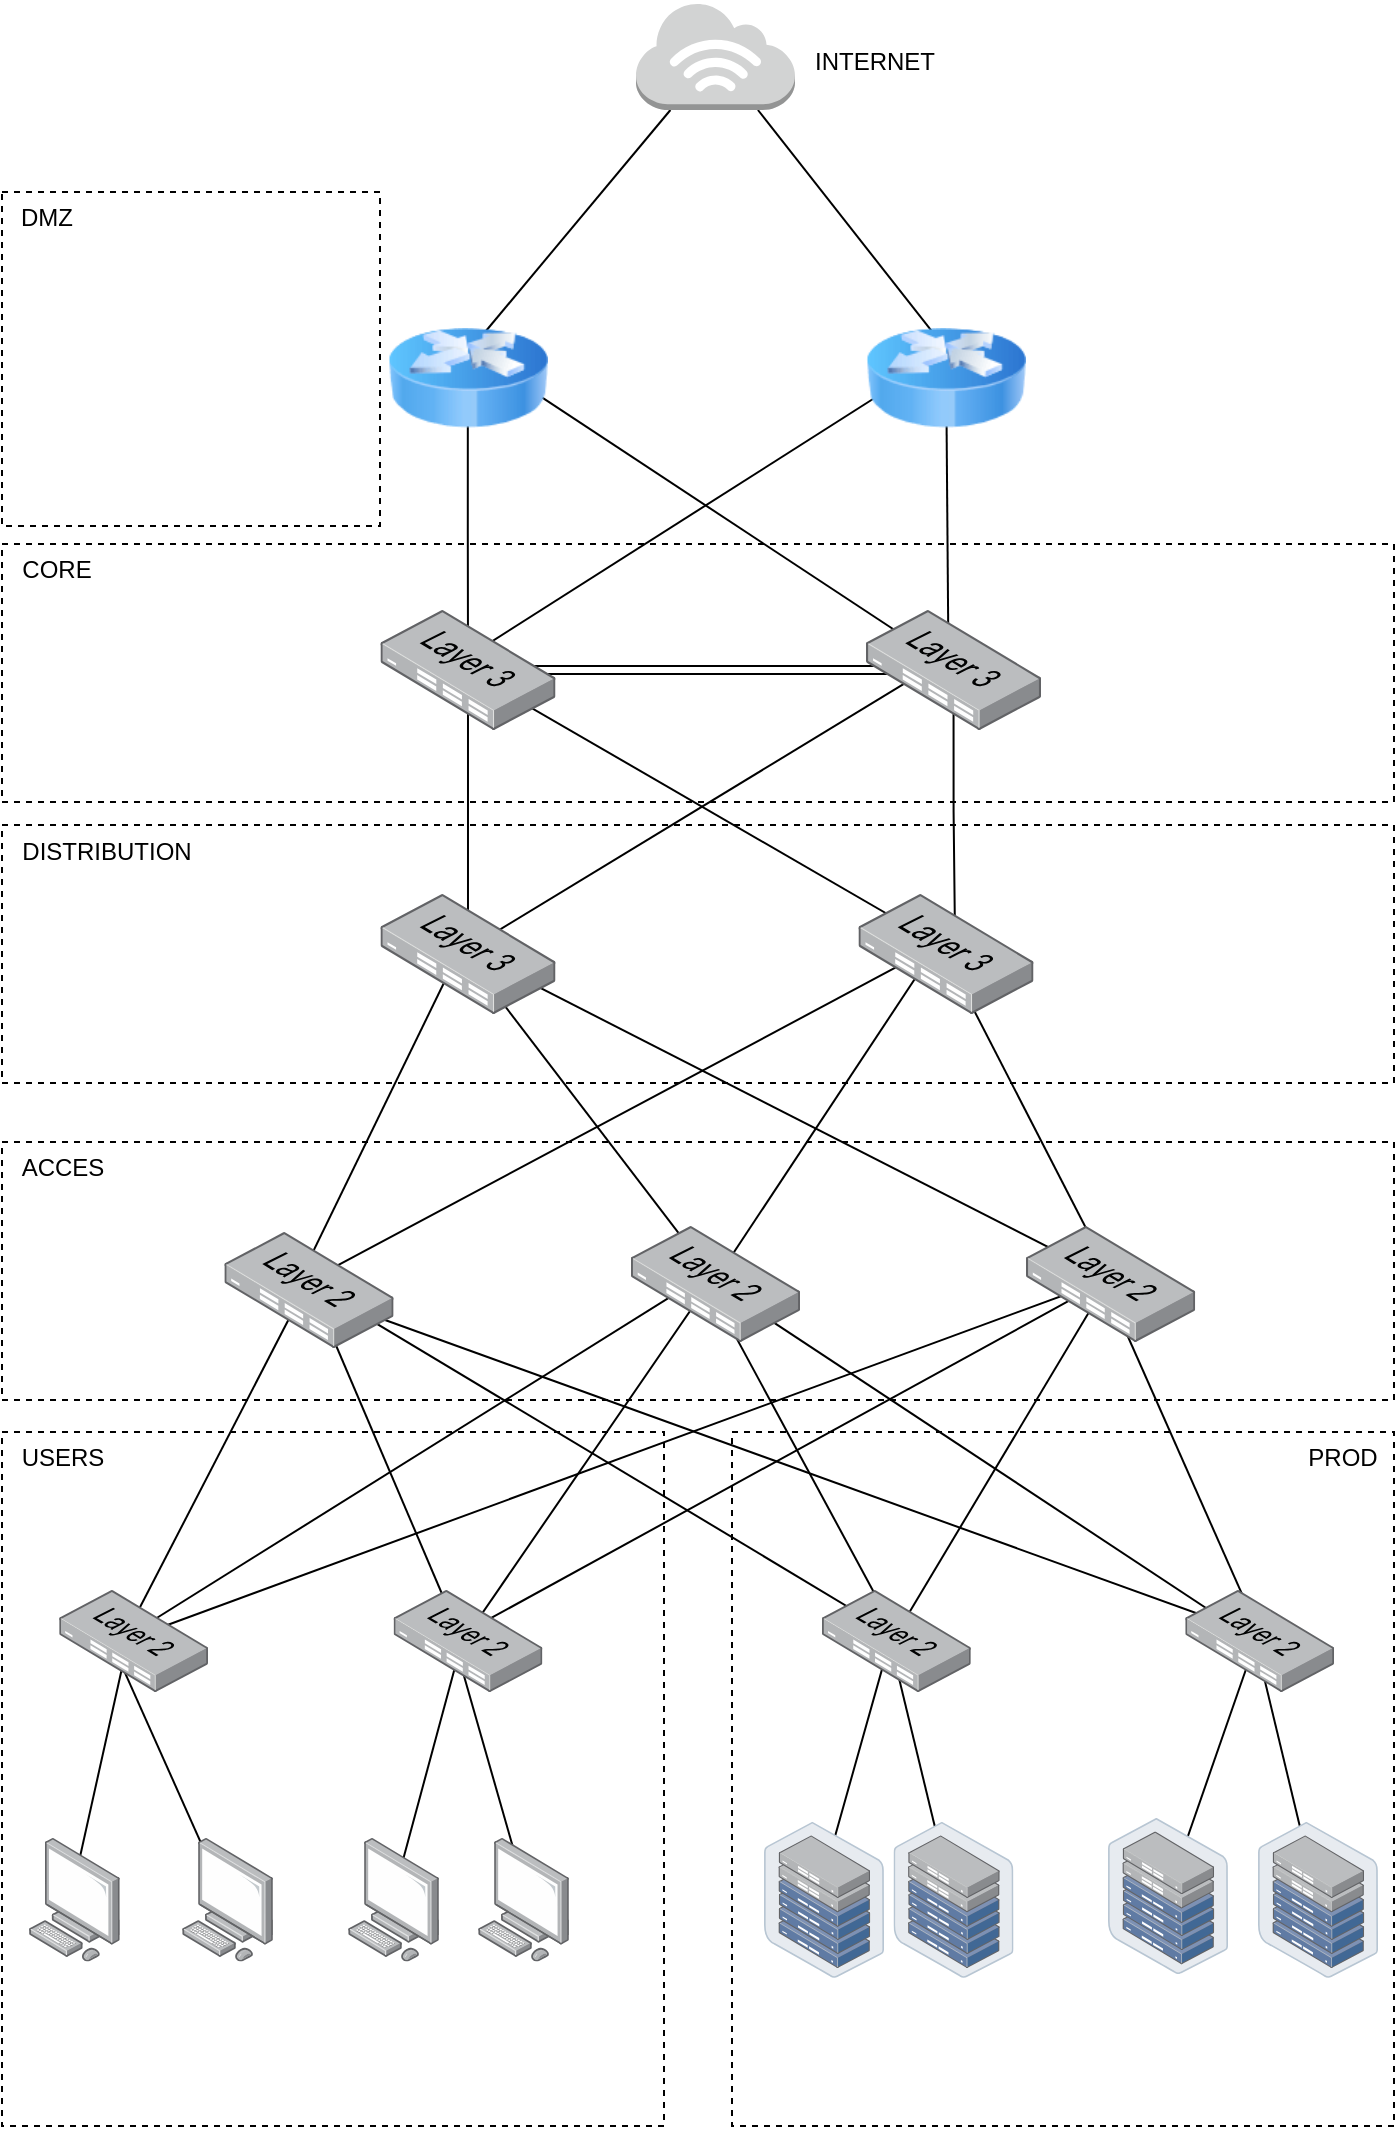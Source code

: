 <mxfile version="21.2.4" type="github">
  <diagram name="Page-1" id="XqlgBzMHJyIaJ3oK8l7b">
    <mxGraphModel dx="1202" dy="578" grid="0" gridSize="10" guides="1" tooltips="1" connect="1" arrows="1" fold="1" page="1" pageScale="1" pageWidth="827" pageHeight="1169" math="0" shadow="0">
      <root>
        <mxCell id="0" />
        <mxCell id="1" parent="0" />
        <mxCell id="MdNJa8EuM-xsTkbrgb_p-1" value="" style="rounded=0;orthogonalLoop=1;jettySize=auto;html=1;endArrow=none;endFill=0;entryX=0.47;entryY=0.431;entryDx=0;entryDy=0;entryPerimeter=0;exitX=0.433;exitY=0.527;exitDx=0;exitDy=0;exitPerimeter=0;" edge="1" parent="1" source="Up9sGDlBvwnV9ssLS-Lt-53" target="Up9sGDlBvwnV9ssLS-Lt-46">
          <mxGeometry relative="1" as="geometry" />
        </mxCell>
        <mxCell id="MdNJa8EuM-xsTkbrgb_p-2" value="" style="rounded=0;orthogonalLoop=1;jettySize=auto;html=1;endArrow=none;endFill=0;entryX=0.457;entryY=0.5;entryDx=0;entryDy=0;entryPerimeter=0;exitX=0.5;exitY=0.527;exitDx=0;exitDy=0;exitPerimeter=0;" edge="1" parent="1" source="Up9sGDlBvwnV9ssLS-Lt-54" target="Up9sGDlBvwnV9ssLS-Lt-46">
          <mxGeometry relative="1" as="geometry" />
        </mxCell>
        <mxCell id="MdNJa8EuM-xsTkbrgb_p-3" value="" style="rounded=0;orthogonalLoop=1;jettySize=auto;html=1;endArrow=none;endFill=0;entryX=0.5;entryY=0.392;entryDx=0;entryDy=0;entryPerimeter=0;exitX=0.533;exitY=0.41;exitDx=0;exitDy=0;exitPerimeter=0;" edge="1" parent="1" source="Up9sGDlBvwnV9ssLS-Lt-55" target="Up9sGDlBvwnV9ssLS-Lt-47">
          <mxGeometry relative="1" as="geometry" />
        </mxCell>
        <mxCell id="MdNJa8EuM-xsTkbrgb_p-4" value="" style="rounded=0;orthogonalLoop=1;jettySize=auto;html=1;endArrow=none;endFill=0;exitX=0.5;exitY=0.514;exitDx=0;exitDy=0;exitPerimeter=0;" edge="1" parent="1" source="Up9sGDlBvwnV9ssLS-Lt-56">
          <mxGeometry relative="1" as="geometry">
            <mxPoint x="684" y="883" as="targetPoint" />
          </mxGeometry>
        </mxCell>
        <mxCell id="zdTx3KKduZTCeoLZb30S-14" style="rounded=0;orthogonalLoop=1;jettySize=auto;html=1;endArrow=none;endFill=0;exitX=0.462;exitY=0.451;exitDx=0;exitDy=0;exitPerimeter=0;entryX=0.467;entryY=0.397;entryDx=0;entryDy=0;entryPerimeter=0;" parent="1" source="Up9sGDlBvwnV9ssLS-Lt-44" target="Up9sGDlBvwnV9ssLS-Lt-10" edge="1">
          <mxGeometry relative="1" as="geometry" />
        </mxCell>
        <mxCell id="zdTx3KKduZTCeoLZb30S-15" style="rounded=0;orthogonalLoop=1;jettySize=auto;html=1;endArrow=none;endFill=0;entryX=0.5;entryY=0.448;entryDx=0;entryDy=0;entryPerimeter=0;exitX=0.435;exitY=0.5;exitDx=0;exitDy=0;exitPerimeter=0;" parent="1" source="Up9sGDlBvwnV9ssLS-Lt-44" target="Up9sGDlBvwnV9ssLS-Lt-9" edge="1">
          <mxGeometry relative="1" as="geometry" />
        </mxCell>
        <mxCell id="zdTx3KKduZTCeoLZb30S-12" style="rounded=0;orthogonalLoop=1;jettySize=auto;html=1;endArrow=none;endFill=0;exitX=0.5;exitY=0.431;exitDx=0;exitDy=0;exitPerimeter=0;entryX=0.5;entryY=0.414;entryDx=0;entryDy=0;entryPerimeter=0;" parent="1" source="Up9sGDlBvwnV9ssLS-Lt-45" target="Up9sGDlBvwnV9ssLS-Lt-10" edge="1">
          <mxGeometry relative="1" as="geometry" />
        </mxCell>
        <mxCell id="zdTx3KKduZTCeoLZb30S-13" style="rounded=0;orthogonalLoop=1;jettySize=auto;html=1;endArrow=none;endFill=0;exitX=0.46;exitY=0.431;exitDx=0;exitDy=0;exitPerimeter=0;entryX=0.5;entryY=0.448;entryDx=0;entryDy=0;entryPerimeter=0;" parent="1" source="Up9sGDlBvwnV9ssLS-Lt-45" target="Up9sGDlBvwnV9ssLS-Lt-9" edge="1">
          <mxGeometry relative="1" as="geometry" />
        </mxCell>
        <mxCell id="zdTx3KKduZTCeoLZb30S-11" style="rounded=0;orthogonalLoop=1;jettySize=auto;html=1;endArrow=none;endFill=0;entryX=0.459;entryY=0.5;entryDx=0;entryDy=0;entryPerimeter=0;exitX=0.5;exitY=0.451;exitDx=0;exitDy=0;exitPerimeter=0;" parent="1" source="Up9sGDlBvwnV9ssLS-Lt-47" target="Up9sGDlBvwnV9ssLS-Lt-8" edge="1">
          <mxGeometry relative="1" as="geometry" />
        </mxCell>
        <mxCell id="zdTx3KKduZTCeoLZb30S-10" style="rounded=0;orthogonalLoop=1;jettySize=auto;html=1;endArrow=none;endFill=0;entryX=0.5;entryY=0.5;entryDx=0;entryDy=0;entryPerimeter=0;exitX=0.475;exitY=0.5;exitDx=0;exitDy=0;exitPerimeter=0;" parent="1" source="Up9sGDlBvwnV9ssLS-Lt-47" target="Up9sGDlBvwnV9ssLS-Lt-10" edge="1">
          <mxGeometry relative="1" as="geometry" />
        </mxCell>
        <mxCell id="zdTx3KKduZTCeoLZb30S-8" style="rounded=0;orthogonalLoop=1;jettySize=auto;html=1;endArrow=none;endFill=0;entryX=0.432;entryY=0.448;entryDx=0;entryDy=0;entryPerimeter=0;exitX=0.5;exitY=0.431;exitDx=0;exitDy=0;exitPerimeter=0;" parent="1" source="Up9sGDlBvwnV9ssLS-Lt-46" target="Up9sGDlBvwnV9ssLS-Lt-10" edge="1">
          <mxGeometry relative="1" as="geometry" />
        </mxCell>
        <mxCell id="zdTx3KKduZTCeoLZb30S-9" style="rounded=0;orthogonalLoop=1;jettySize=auto;html=1;endArrow=none;endFill=0;entryX=0.471;entryY=0.414;entryDx=0;entryDy=0;entryPerimeter=0;exitX=0.5;exitY=0.451;exitDx=0;exitDy=0;exitPerimeter=0;" parent="1" source="Up9sGDlBvwnV9ssLS-Lt-46" target="Up9sGDlBvwnV9ssLS-Lt-8" edge="1">
          <mxGeometry relative="1" as="geometry" />
        </mxCell>
        <mxCell id="zdTx3KKduZTCeoLZb30S-7" style="rounded=0;orthogonalLoop=1;jettySize=auto;html=1;endArrow=none;endFill=0;entryX=0.449;entryY=0.448;entryDx=0;entryDy=0;entryPerimeter=0;exitX=0.5;exitY=0.431;exitDx=0;exitDy=0;exitPerimeter=0;" parent="1" source="Up9sGDlBvwnV9ssLS-Lt-47" target="Up9sGDlBvwnV9ssLS-Lt-9" edge="1">
          <mxGeometry relative="1" as="geometry" />
        </mxCell>
        <mxCell id="zdTx3KKduZTCeoLZb30S-6" style="rounded=0;orthogonalLoop=1;jettySize=auto;html=1;endArrow=none;endFill=0;entryX=0.5;entryY=0.431;entryDx=0;entryDy=0;entryPerimeter=0;exitX=0.5;exitY=0.431;exitDx=0;exitDy=0;exitPerimeter=0;" parent="1" source="Up9sGDlBvwnV9ssLS-Lt-46" target="Up9sGDlBvwnV9ssLS-Lt-9" edge="1">
          <mxGeometry relative="1" as="geometry" />
        </mxCell>
        <mxCell id="Up9sGDlBvwnV9ssLS-Lt-58" style="rounded=0;orthogonalLoop=1;jettySize=auto;html=1;endArrow=none;endFill=0;entryX=0.5;entryY=0.431;entryDx=0;entryDy=0;entryPerimeter=0;exitX=0.446;exitY=0.451;exitDx=0;exitDy=0;exitPerimeter=0;" parent="1" source="Up9sGDlBvwnV9ssLS-Lt-45" target="Up9sGDlBvwnV9ssLS-Lt-8" edge="1">
          <mxGeometry relative="1" as="geometry" />
        </mxCell>
        <mxCell id="Up9sGDlBvwnV9ssLS-Lt-35" style="rounded=0;orthogonalLoop=1;jettySize=auto;html=1;endArrow=none;endFill=0;entryX=0.477;entryY=0.45;entryDx=0;entryDy=0;entryPerimeter=0;exitX=0.5;exitY=0.431;exitDx=0;exitDy=0;exitPerimeter=0;" parent="1" source="Up9sGDlBvwnV9ssLS-Lt-9" target="Up9sGDlBvwnV9ssLS-Lt-7" edge="1">
          <mxGeometry relative="1" as="geometry" />
        </mxCell>
        <mxCell id="Up9sGDlBvwnV9ssLS-Lt-36" style="rounded=0;orthogonalLoop=1;jettySize=auto;html=1;endArrow=none;endFill=0;entryX=0.466;entryY=0.45;entryDx=0;entryDy=0;entryPerimeter=0;exitX=0.466;exitY=0.431;exitDx=0;exitDy=0;exitPerimeter=0;" parent="1" source="Up9sGDlBvwnV9ssLS-Lt-9" target="Up9sGDlBvwnV9ssLS-Lt-5" edge="1">
          <mxGeometry relative="1" as="geometry" />
        </mxCell>
        <mxCell id="Up9sGDlBvwnV9ssLS-Lt-34" style="rounded=0;orthogonalLoop=1;jettySize=auto;html=1;endArrow=none;endFill=0;exitX=0.467;exitY=0.414;exitDx=0;exitDy=0;exitPerimeter=0;entryX=0.466;entryY=0.467;entryDx=0;entryDy=0;entryPerimeter=0;" parent="1" source="Up9sGDlBvwnV9ssLS-Lt-10" target="Up9sGDlBvwnV9ssLS-Lt-5" edge="1">
          <mxGeometry relative="1" as="geometry" />
        </mxCell>
        <mxCell id="Up9sGDlBvwnV9ssLS-Lt-33" style="rounded=0;orthogonalLoop=1;jettySize=auto;html=1;endArrow=none;endFill=0;entryX=0.443;entryY=0.433;entryDx=0;entryDy=0;entryPerimeter=0;exitX=0.485;exitY=0.431;exitDx=0;exitDy=0;exitPerimeter=0;" parent="1" source="Up9sGDlBvwnV9ssLS-Lt-8" target="Up9sGDlBvwnV9ssLS-Lt-7" edge="1">
          <mxGeometry relative="1" as="geometry" />
        </mxCell>
        <mxCell id="Up9sGDlBvwnV9ssLS-Lt-30" style="rounded=0;orthogonalLoop=1;jettySize=auto;html=1;endArrow=none;endFill=0;exitX=0.425;exitY=0.466;exitDx=0;exitDy=0;exitPerimeter=0;entryX=0.454;entryY=0.467;entryDx=0;entryDy=0;entryPerimeter=0;" parent="1" source="Up9sGDlBvwnV9ssLS-Lt-8" target="Up9sGDlBvwnV9ssLS-Lt-5" edge="1">
          <mxGeometry relative="1" as="geometry" />
        </mxCell>
        <mxCell id="Up9sGDlBvwnV9ssLS-Lt-32" style="rounded=0;orthogonalLoop=1;jettySize=auto;html=1;entryX=0.454;entryY=0.417;entryDx=0;entryDy=0;entryPerimeter=0;endArrow=none;endFill=0;exitX=0.5;exitY=0.466;exitDx=0;exitDy=0;exitPerimeter=0;" parent="1" source="Up9sGDlBvwnV9ssLS-Lt-10" target="Up9sGDlBvwnV9ssLS-Lt-7" edge="1">
          <mxGeometry relative="1" as="geometry" />
        </mxCell>
        <mxCell id="Up9sGDlBvwnV9ssLS-Lt-26" style="rounded=0;orthogonalLoop=1;jettySize=auto;html=1;entryX=0.546;entryY=0.417;entryDx=0;entryDy=0;entryPerimeter=0;endArrow=none;endFill=0;exitX=0.423;exitY=0.433;exitDx=0;exitDy=0;exitPerimeter=0;" parent="1" source="Up9sGDlBvwnV9ssLS-Lt-6" target="Up9sGDlBvwnV9ssLS-Lt-5" edge="1">
          <mxGeometry relative="1" as="geometry" />
        </mxCell>
        <mxCell id="Up9sGDlBvwnV9ssLS-Lt-25" style="rounded=0;orthogonalLoop=1;jettySize=auto;html=1;entryX=0.489;entryY=0.5;entryDx=0;entryDy=0;entryPerimeter=0;endArrow=none;endFill=0;exitX=0.5;exitY=0.45;exitDx=0;exitDy=0;exitPerimeter=0;" parent="1" source="Up9sGDlBvwnV9ssLS-Lt-7" target="Up9sGDlBvwnV9ssLS-Lt-4" edge="1">
          <mxGeometry relative="1" as="geometry" />
        </mxCell>
        <mxCell id="Up9sGDlBvwnV9ssLS-Lt-28" style="edgeStyle=orthogonalEdgeStyle;rounded=0;orthogonalLoop=1;jettySize=auto;html=1;entryX=0.552;entryY=0.417;entryDx=0;entryDy=0;entryPerimeter=0;endArrow=none;endFill=0;exitX=0.5;exitY=0.417;exitDx=0;exitDy=0;exitPerimeter=0;" parent="1" source="Up9sGDlBvwnV9ssLS-Lt-6" target="Up9sGDlBvwnV9ssLS-Lt-7" edge="1">
          <mxGeometry relative="1" as="geometry" />
        </mxCell>
        <mxCell id="Up9sGDlBvwnV9ssLS-Lt-11" value="" style="rounded=0;whiteSpace=wrap;html=1;fillColor=none;dashed=1;" parent="1" vertex="1">
          <mxGeometry x="57" y="333" width="696" height="129" as="geometry" />
        </mxCell>
        <mxCell id="Up9sGDlBvwnV9ssLS-Lt-24" style="rounded=0;orthogonalLoop=1;jettySize=auto;html=1;entryX=0.525;entryY=0.325;entryDx=0;entryDy=0;endArrow=none;endFill=0;entryPerimeter=0;exitX=0.523;exitY=0.367;exitDx=0;exitDy=0;exitPerimeter=0;" parent="1" source="Up9sGDlBvwnV9ssLS-Lt-4" target="Up9sGDlBvwnV9ssLS-Lt-3" edge="1">
          <mxGeometry relative="1" as="geometry" />
        </mxCell>
        <mxCell id="Up9sGDlBvwnV9ssLS-Lt-23" style="rounded=0;orthogonalLoop=1;jettySize=auto;html=1;entryX=0.513;entryY=0.325;entryDx=0;entryDy=0;endArrow=none;endFill=0;entryPerimeter=0;exitX=0.423;exitY=0.417;exitDx=0;exitDy=0;exitPerimeter=0;" parent="1" source="Up9sGDlBvwnV9ssLS-Lt-6" target="Up9sGDlBvwnV9ssLS-Lt-2" edge="1">
          <mxGeometry relative="1" as="geometry" />
        </mxCell>
        <mxCell id="Up9sGDlBvwnV9ssLS-Lt-13" value="" style="rounded=0;whiteSpace=wrap;html=1;fillColor=none;dashed=1;" parent="1" vertex="1">
          <mxGeometry x="57" y="632" width="696" height="129" as="geometry" />
        </mxCell>
        <mxCell id="Up9sGDlBvwnV9ssLS-Lt-12" value="" style="rounded=0;whiteSpace=wrap;html=1;fillColor=none;dashed=1;" parent="1" vertex="1">
          <mxGeometry x="57" y="473.5" width="696" height="129" as="geometry" />
        </mxCell>
        <mxCell id="Up9sGDlBvwnV9ssLS-Lt-17" style="rounded=0;orthogonalLoop=1;jettySize=auto;html=1;endArrow=none;endFill=0;entryX=0.513;entryY=0.325;entryDx=0;entryDy=0;entryPerimeter=0;" parent="1" source="Up9sGDlBvwnV9ssLS-Lt-1" target="Up9sGDlBvwnV9ssLS-Lt-2" edge="1">
          <mxGeometry relative="1" as="geometry">
            <mxPoint x="316" y="204" as="targetPoint" />
          </mxGeometry>
        </mxCell>
        <mxCell id="Up9sGDlBvwnV9ssLS-Lt-18" style="rounded=0;orthogonalLoop=1;jettySize=auto;html=1;endArrow=none;endFill=0;entryX=0.513;entryY=0.337;entryDx=0;entryDy=0;entryPerimeter=0;" parent="1" source="Up9sGDlBvwnV9ssLS-Lt-1" target="Up9sGDlBvwnV9ssLS-Lt-3" edge="1">
          <mxGeometry relative="1" as="geometry" />
        </mxCell>
        <mxCell id="Up9sGDlBvwnV9ssLS-Lt-1" value="" style="outlineConnect=0;dashed=0;verticalLabelPosition=bottom;verticalAlign=top;align=center;html=1;shape=mxgraph.aws3.internet_3;fillColor=#D2D3D3;gradientColor=none;" parent="1" vertex="1">
          <mxGeometry x="374" y="62" width="79.5" height="54" as="geometry" />
        </mxCell>
        <mxCell id="Up9sGDlBvwnV9ssLS-Lt-20" style="edgeStyle=orthogonalEdgeStyle;rounded=0;orthogonalLoop=1;jettySize=auto;html=1;endArrow=none;endFill=0;exitX=0.499;exitY=0.325;exitDx=0;exitDy=0;exitPerimeter=0;entryX=0.5;entryY=0.367;entryDx=0;entryDy=0;entryPerimeter=0;" parent="1" source="Up9sGDlBvwnV9ssLS-Lt-2" target="Up9sGDlBvwnV9ssLS-Lt-4" edge="1">
          <mxGeometry relative="1" as="geometry" />
        </mxCell>
        <mxCell id="Up9sGDlBvwnV9ssLS-Lt-2" value="" style="image;html=1;image=img/lib/clip_art/networking/Router_Icon_128x128.png" parent="1" vertex="1">
          <mxGeometry x="250" y="210" width="80" height="80" as="geometry" />
        </mxCell>
        <mxCell id="Up9sGDlBvwnV9ssLS-Lt-21" style="rounded=0;orthogonalLoop=1;jettySize=auto;html=1;entryX=0.471;entryY=0.4;entryDx=0;entryDy=0;entryPerimeter=0;endArrow=none;endFill=0;exitX=0.5;exitY=0.337;exitDx=0;exitDy=0;exitPerimeter=0;" parent="1" source="Up9sGDlBvwnV9ssLS-Lt-3" target="Up9sGDlBvwnV9ssLS-Lt-6" edge="1">
          <mxGeometry relative="1" as="geometry" />
        </mxCell>
        <mxCell id="Up9sGDlBvwnV9ssLS-Lt-3" value="" style="image;html=1;image=img/lib/clip_art/networking/Router_Icon_128x128.png" parent="1" vertex="1">
          <mxGeometry x="489" y="210" width="80" height="80" as="geometry" />
        </mxCell>
        <mxCell id="Up9sGDlBvwnV9ssLS-Lt-22" style="rounded=0;orthogonalLoop=1;jettySize=auto;html=1;shape=link;exitX=0.432;exitY=0.5;exitDx=0;exitDy=0;exitPerimeter=0;entryX=0.48;entryY=0.5;entryDx=0;entryDy=0;entryPerimeter=0;" parent="1" source="Up9sGDlBvwnV9ssLS-Lt-4" target="Up9sGDlBvwnV9ssLS-Lt-6" edge="1">
          <mxGeometry relative="1" as="geometry" />
        </mxCell>
        <mxCell id="Up9sGDlBvwnV9ssLS-Lt-27" style="edgeStyle=orthogonalEdgeStyle;rounded=0;orthogonalLoop=1;jettySize=auto;html=1;endArrow=none;endFill=0;exitX=0.5;exitY=0.45;exitDx=0;exitDy=0;exitPerimeter=0;entryX=0.5;entryY=0.367;entryDx=0;entryDy=0;entryPerimeter=0;" parent="1" source="Up9sGDlBvwnV9ssLS-Lt-4" target="Up9sGDlBvwnV9ssLS-Lt-5" edge="1">
          <mxGeometry relative="1" as="geometry" />
        </mxCell>
        <mxCell id="Up9sGDlBvwnV9ssLS-Lt-4" value="" style="image;points=[];aspect=fixed;html=1;align=center;shadow=0;dashed=0;image=img/lib/allied_telesis/switch/Switch_24_port_L3.svg;" parent="1" vertex="1">
          <mxGeometry x="246.23" y="366" width="87.53" height="60" as="geometry" />
        </mxCell>
        <mxCell id="Up9sGDlBvwnV9ssLS-Lt-5" value="" style="image;points=[];aspect=fixed;html=1;align=center;shadow=0;dashed=0;image=img/lib/allied_telesis/switch/Switch_24_port_L3.svg;" parent="1" vertex="1">
          <mxGeometry x="246.23" y="508" width="87.53" height="60" as="geometry" />
        </mxCell>
        <mxCell id="Up9sGDlBvwnV9ssLS-Lt-6" value="" style="image;points=[];aspect=fixed;html=1;align=center;shadow=0;dashed=0;image=img/lib/allied_telesis/switch/Switch_24_port_L3.svg;" parent="1" vertex="1">
          <mxGeometry x="489" y="366" width="87.53" height="60" as="geometry" />
        </mxCell>
        <mxCell id="Up9sGDlBvwnV9ssLS-Lt-7" value="" style="image;points=[];aspect=fixed;html=1;align=center;shadow=0;dashed=0;image=img/lib/allied_telesis/switch/Switch_24_port_L3.svg;" parent="1" vertex="1">
          <mxGeometry x="485.23" y="508" width="87.53" height="60" as="geometry" />
        </mxCell>
        <mxCell id="Up9sGDlBvwnV9ssLS-Lt-57" style="rounded=0;orthogonalLoop=1;jettySize=auto;html=1;endArrow=none;endFill=0;exitX=0.5;exitY=0.414;exitDx=0;exitDy=0;exitPerimeter=0;entryX=0.457;entryY=0.412;entryDx=0;entryDy=0;entryPerimeter=0;" parent="1" source="Up9sGDlBvwnV9ssLS-Lt-8" target="Up9sGDlBvwnV9ssLS-Lt-44" edge="1">
          <mxGeometry relative="1" as="geometry" />
        </mxCell>
        <mxCell id="Up9sGDlBvwnV9ssLS-Lt-8" value="" style="image;points=[];aspect=fixed;html=1;align=center;shadow=0;dashed=0;image=img/lib/allied_telesis/switch/Switch_24_port_L2.svg;" parent="1" vertex="1">
          <mxGeometry x="168.19" y="677" width="84.61" height="58" as="geometry" />
        </mxCell>
        <mxCell id="Up9sGDlBvwnV9ssLS-Lt-9" value="" style="image;points=[];aspect=fixed;html=1;align=center;shadow=0;dashed=0;image=img/lib/allied_telesis/switch/Switch_24_port_L2.svg;" parent="1" vertex="1">
          <mxGeometry x="569" y="674" width="84.61" height="58" as="geometry" />
        </mxCell>
        <mxCell id="Up9sGDlBvwnV9ssLS-Lt-10" value="" style="image;points=[];aspect=fixed;html=1;align=center;shadow=0;dashed=0;image=img/lib/allied_telesis/switch/Switch_24_port_L2.svg;" parent="1" vertex="1">
          <mxGeometry x="371.45" y="674" width="84.61" height="58" as="geometry" />
        </mxCell>
        <mxCell id="Up9sGDlBvwnV9ssLS-Lt-14" value="CORE" style="text;html=1;align=center;verticalAlign=middle;resizable=0;points=[];autosize=1;strokeColor=none;fillColor=none;" parent="1" vertex="1">
          <mxGeometry x="57" y="333" width="53" height="26" as="geometry" />
        </mxCell>
        <mxCell id="Up9sGDlBvwnV9ssLS-Lt-15" value="DISTRIBUTION" style="text;html=1;align=center;verticalAlign=middle;resizable=0;points=[];autosize=1;strokeColor=none;fillColor=none;" parent="1" vertex="1">
          <mxGeometry x="57" y="473.5" width="103" height="26" as="geometry" />
        </mxCell>
        <mxCell id="Up9sGDlBvwnV9ssLS-Lt-16" value="ACCES" style="text;html=1;align=center;verticalAlign=middle;resizable=0;points=[];autosize=1;strokeColor=none;fillColor=none;" parent="1" vertex="1">
          <mxGeometry x="57" y="632" width="59" height="26" as="geometry" />
        </mxCell>
        <mxCell id="Up9sGDlBvwnV9ssLS-Lt-29" value="INTERNET" style="text;html=1;align=center;verticalAlign=middle;resizable=0;points=[];autosize=1;strokeColor=none;fillColor=none;" parent="1" vertex="1">
          <mxGeometry x="453.5" y="79" width="78" height="26" as="geometry" />
        </mxCell>
        <mxCell id="Up9sGDlBvwnV9ssLS-Lt-37" value="" style="rounded=0;whiteSpace=wrap;html=1;fillColor=none;dashed=1;" parent="1" vertex="1">
          <mxGeometry x="57" y="777" width="331" height="347" as="geometry" />
        </mxCell>
        <mxCell id="Up9sGDlBvwnV9ssLS-Lt-38" value="" style="rounded=0;whiteSpace=wrap;html=1;fillColor=none;dashed=1;" parent="1" vertex="1">
          <mxGeometry x="422" y="777" width="331" height="347" as="geometry" />
        </mxCell>
        <mxCell id="Up9sGDlBvwnV9ssLS-Lt-39" value="USERS" style="text;html=1;align=center;verticalAlign=middle;resizable=0;points=[];autosize=1;strokeColor=none;fillColor=none;" parent="1" vertex="1">
          <mxGeometry x="57" y="777" width="59" height="26" as="geometry" />
        </mxCell>
        <mxCell id="Up9sGDlBvwnV9ssLS-Lt-41" value="PROD" style="text;html=1;align=center;verticalAlign=middle;resizable=0;points=[];autosize=1;strokeColor=none;fillColor=none;" parent="1" vertex="1">
          <mxGeometry x="700" y="777" width="53" height="26" as="geometry" />
        </mxCell>
        <mxCell id="Up9sGDlBvwnV9ssLS-Lt-42" value="" style="rounded=0;whiteSpace=wrap;html=1;fillColor=none;dashed=1;" parent="1" vertex="1">
          <mxGeometry x="57" y="157" width="189" height="167" as="geometry" />
        </mxCell>
        <mxCell id="Up9sGDlBvwnV9ssLS-Lt-43" value="DMZ" style="text;html=1;align=center;verticalAlign=middle;resizable=0;points=[];autosize=1;strokeColor=none;fillColor=none;" parent="1" vertex="1">
          <mxGeometry x="57" y="157" width="44" height="26" as="geometry" />
        </mxCell>
        <mxCell id="zdTx3KKduZTCeoLZb30S-1" style="rounded=0;orthogonalLoop=1;jettySize=auto;html=1;endArrow=none;endFill=0;exitX=0.476;exitY=0.412;exitDx=0;exitDy=0;exitPerimeter=0;entryX=0.5;entryY=0.356;entryDx=0;entryDy=0;entryPerimeter=0;" parent="1" source="Up9sGDlBvwnV9ssLS-Lt-44" target="Up9sGDlBvwnV9ssLS-Lt-49" edge="1">
          <mxGeometry relative="1" as="geometry" />
        </mxCell>
        <mxCell id="zdTx3KKduZTCeoLZb30S-2" style="rounded=0;orthogonalLoop=1;jettySize=auto;html=1;endArrow=none;endFill=0;exitX=0.368;exitY=0.569;exitDx=0;exitDy=0;exitPerimeter=0;entryX=0.439;entryY=0.421;entryDx=0;entryDy=0;entryPerimeter=0;" parent="1" source="Up9sGDlBvwnV9ssLS-Lt-44" target="Up9sGDlBvwnV9ssLS-Lt-50" edge="1">
          <mxGeometry relative="1" as="geometry" />
        </mxCell>
        <mxCell id="Up9sGDlBvwnV9ssLS-Lt-44" value="" style="image;points=[];aspect=fixed;html=1;align=center;shadow=0;dashed=0;image=img/lib/allied_telesis/switch/Switch_24_port_L2.svg;" parent="1" vertex="1">
          <mxGeometry x="85.6" y="856" width="74.4" height="51" as="geometry" />
        </mxCell>
        <mxCell id="zdTx3KKduZTCeoLZb30S-4" style="rounded=0;orthogonalLoop=1;jettySize=auto;html=1;endArrow=none;endFill=0;exitX=0.473;exitY=0.431;exitDx=0;exitDy=0;exitPerimeter=0;entryX=0.526;entryY=0.388;entryDx=0;entryDy=0;entryPerimeter=0;" parent="1" source="Up9sGDlBvwnV9ssLS-Lt-45" target="Up9sGDlBvwnV9ssLS-Lt-51" edge="1">
          <mxGeometry relative="1" as="geometry" />
        </mxCell>
        <mxCell id="zdTx3KKduZTCeoLZb30S-5" style="rounded=0;orthogonalLoop=1;jettySize=auto;html=1;endArrow=none;endFill=0;exitX=0.406;exitY=0.5;exitDx=0;exitDy=0;exitPerimeter=0;entryX=0.548;entryY=0.5;entryDx=0;entryDy=0;entryPerimeter=0;" parent="1" source="Up9sGDlBvwnV9ssLS-Lt-45" target="Up9sGDlBvwnV9ssLS-Lt-52" edge="1">
          <mxGeometry relative="1" as="geometry" />
        </mxCell>
        <mxCell id="Up9sGDlBvwnV9ssLS-Lt-45" value="" style="image;points=[];aspect=fixed;html=1;align=center;shadow=0;dashed=0;image=img/lib/allied_telesis/switch/Switch_24_port_L2.svg;" parent="1" vertex="1">
          <mxGeometry x="252.8" y="856" width="74.4" height="51" as="geometry" />
        </mxCell>
        <mxCell id="Up9sGDlBvwnV9ssLS-Lt-46" value="" style="image;points=[];aspect=fixed;html=1;align=center;shadow=0;dashed=0;image=img/lib/allied_telesis/switch/Switch_24_port_L2.svg;" parent="1" vertex="1">
          <mxGeometry x="467" y="856" width="74.4" height="51" as="geometry" />
        </mxCell>
        <mxCell id="Up9sGDlBvwnV9ssLS-Lt-47" value="" style="image;points=[];aspect=fixed;html=1;align=center;shadow=0;dashed=0;image=img/lib/allied_telesis/switch/Switch_24_port_L2.svg;" parent="1" vertex="1">
          <mxGeometry x="648.63" y="856" width="74.4" height="51" as="geometry" />
        </mxCell>
        <mxCell id="Up9sGDlBvwnV9ssLS-Lt-49" value="" style="image;points=[];aspect=fixed;html=1;align=center;shadow=0;dashed=0;image=img/lib/allied_telesis/computer_and_terminals/Personal_Computer.svg;" parent="1" vertex="1">
          <mxGeometry x="70.4" y="980" width="45.6" height="61.8" as="geometry" />
        </mxCell>
        <mxCell id="Up9sGDlBvwnV9ssLS-Lt-50" value="" style="image;points=[];aspect=fixed;html=1;align=center;shadow=0;dashed=0;image=img/lib/allied_telesis/computer_and_terminals/Personal_Computer.svg;" parent="1" vertex="1">
          <mxGeometry x="147" y="980" width="45.6" height="61.8" as="geometry" />
        </mxCell>
        <mxCell id="Up9sGDlBvwnV9ssLS-Lt-51" value="" style="image;points=[];aspect=fixed;html=1;align=center;shadow=0;dashed=0;image=img/lib/allied_telesis/computer_and_terminals/Personal_Computer.svg;" parent="1" vertex="1">
          <mxGeometry x="230" y="980" width="45.6" height="61.8" as="geometry" />
        </mxCell>
        <mxCell id="Up9sGDlBvwnV9ssLS-Lt-52" value="" style="image;points=[];aspect=fixed;html=1;align=center;shadow=0;dashed=0;image=img/lib/allied_telesis/computer_and_terminals/Personal_Computer.svg;" parent="1" vertex="1">
          <mxGeometry x="295" y="980" width="45.6" height="61.8" as="geometry" />
        </mxCell>
        <mxCell id="Up9sGDlBvwnV9ssLS-Lt-53" value="" style="image;points=[];aspect=fixed;html=1;align=center;shadow=0;dashed=0;image=img/lib/allied_telesis/storage/Datacenter_Server_Half_Rack_ToR.svg;" parent="1" vertex="1">
          <mxGeometry x="438" y="971.9" width="60.03" height="78" as="geometry" />
        </mxCell>
        <mxCell id="Up9sGDlBvwnV9ssLS-Lt-54" value="" style="image;points=[];aspect=fixed;html=1;align=center;shadow=0;dashed=0;image=img/lib/allied_telesis/storage/Datacenter_Server_Half_Rack_ToR.svg;" parent="1" vertex="1">
          <mxGeometry x="502.75" y="971.9" width="60.03" height="78" as="geometry" />
        </mxCell>
        <mxCell id="Up9sGDlBvwnV9ssLS-Lt-55" value="" style="image;points=[];aspect=fixed;html=1;align=center;shadow=0;dashed=0;image=img/lib/allied_telesis/storage/Datacenter_Server_Half_Rack_ToR.svg;" parent="1" vertex="1">
          <mxGeometry x="610" y="970" width="60.03" height="78" as="geometry" />
        </mxCell>
        <mxCell id="Up9sGDlBvwnV9ssLS-Lt-56" value="" style="image;points=[];aspect=fixed;html=1;align=center;shadow=0;dashed=0;image=img/lib/allied_telesis/storage/Datacenter_Server_Half_Rack_ToR.svg;" parent="1" vertex="1">
          <mxGeometry x="685" y="971.9" width="60.03" height="78" as="geometry" />
        </mxCell>
      </root>
    </mxGraphModel>
  </diagram>
</mxfile>

